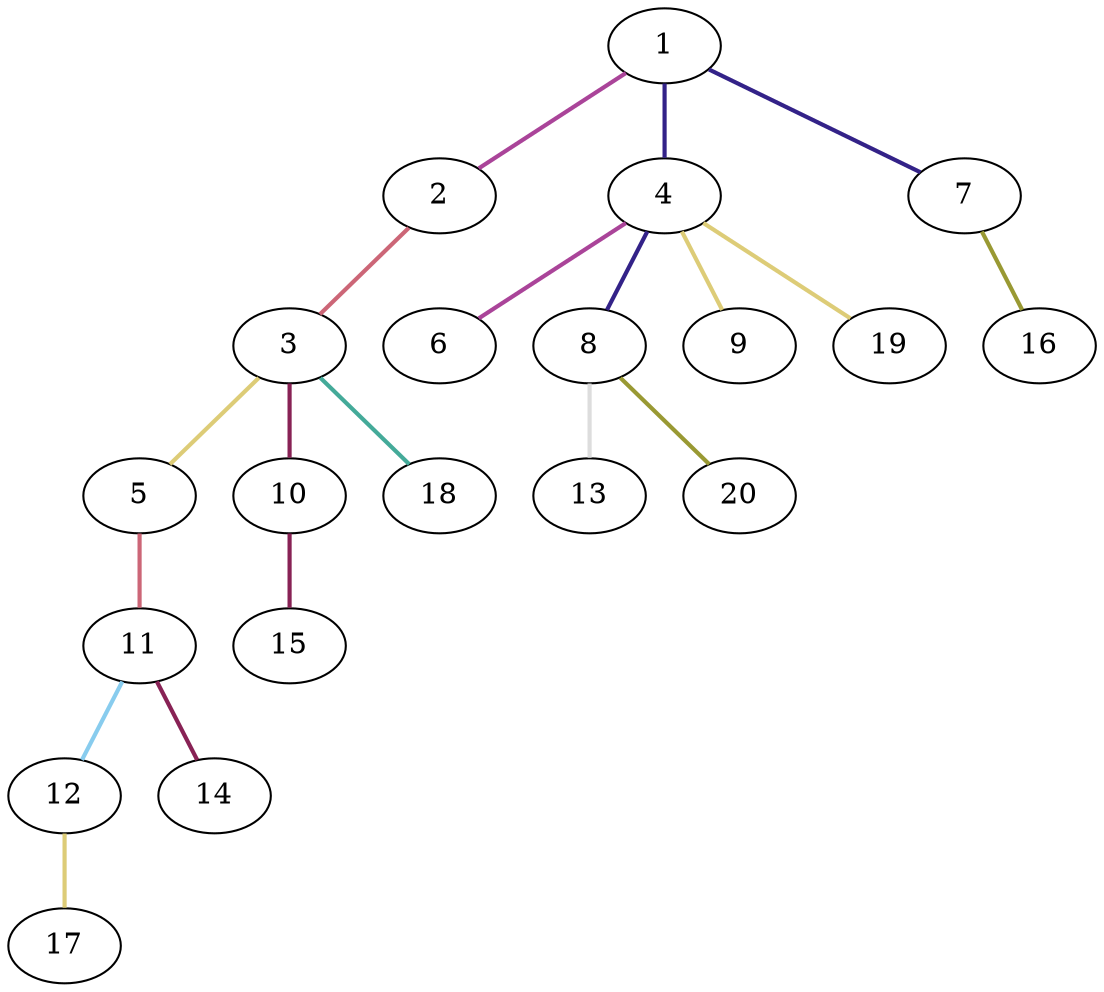 graph {
	graph [rankdir=BT]
	1
	2
	2 -- 1 [color="#AA4499" style=bold]
	3
	3 -- 2 [color="#CC6677" style=bold]
	4
	4 -- 1 [color="#332288" style=bold]
	5
	5 -- 3 [color="#DDCC77" style=bold]
	6
	6 -- 4 [color="#AA4499" style=bold]
	7
	7 -- 1 [color="#332288" style=bold]
	8
	8 -- 4 [color="#332288" style=bold]
	9
	9 -- 4 [color="#DDCC77" style=bold]
	10
	10 -- 3 [color="#882255" style=bold]
	11
	11 -- 5 [color="#CC6677" style=bold]
	12
	12 -- 11 [color="#88CCEE" style=bold]
	13
	13 -- 8 [color="#DDDDDD" style=bold]
	14
	14 -- 11 [color="#882255" style=bold]
	15
	15 -- 10 [color="#882255" style=bold]
	16
	16 -- 7 [color="#999933" style=bold]
	17
	17 -- 12 [color="#DDCC77" style=bold]
	18
	18 -- 3 [color="#44AA99" style=bold]
	19
	19 -- 4 [color="#DDCC77" style=bold]
	20
	20 -- 8 [color="#999933" style=bold]
}
